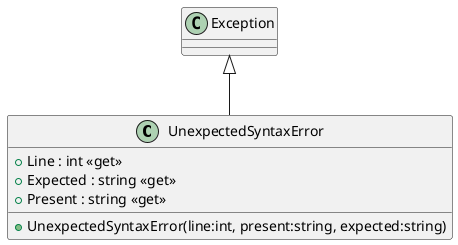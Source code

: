 @startuml
class UnexpectedSyntaxError {
    + UnexpectedSyntaxError(line:int, present:string, expected:string)
    + Line : int <<get>>
    + Expected : string <<get>>
    + Present : string <<get>>
}
Exception <|-- UnexpectedSyntaxError
@enduml
